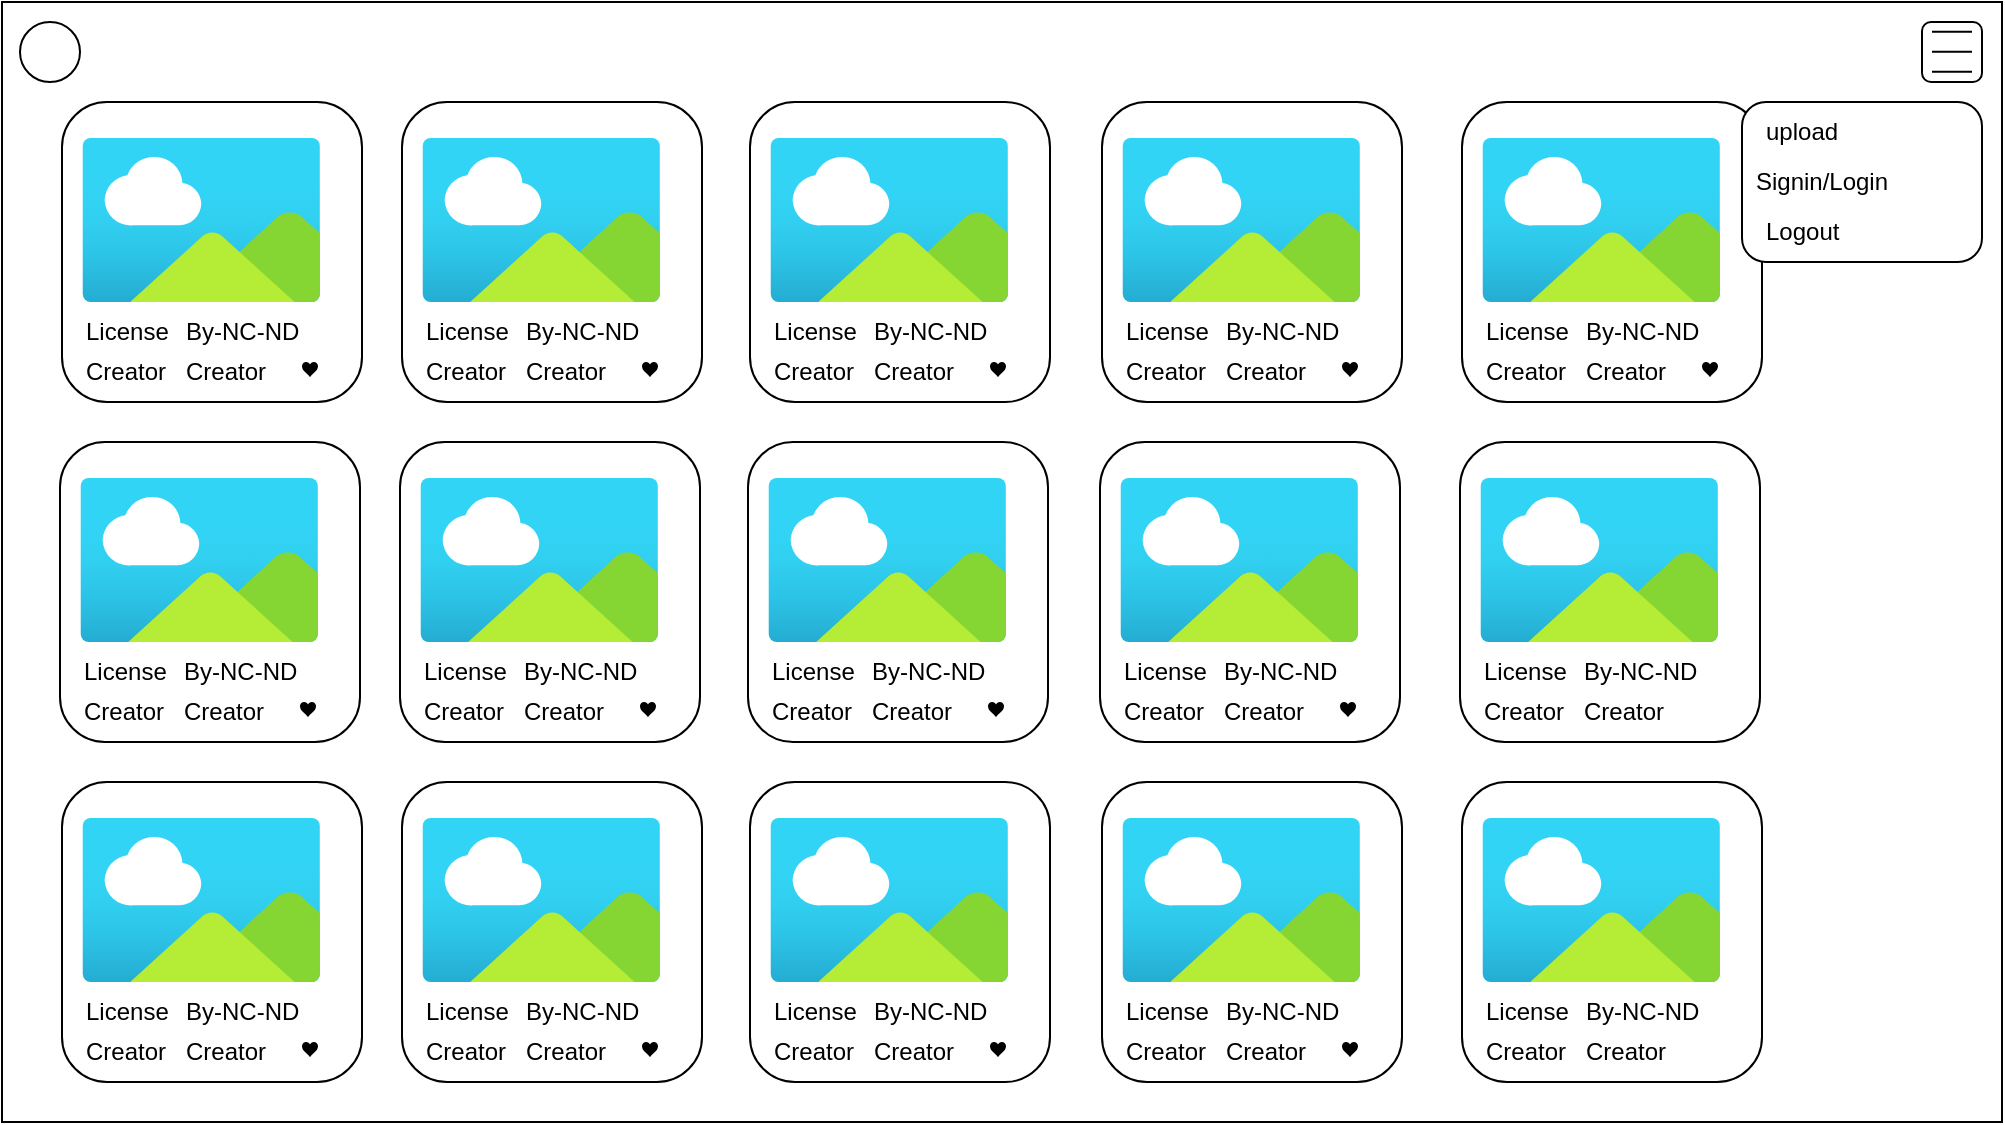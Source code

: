 <mxfile version="20.8.20" type="device"><diagram name="Page-1" id="AzPv5JRNmPdEXIAeTjAO"><mxGraphModel dx="2666" dy="972" grid="1" gridSize="10" guides="1" tooltips="1" connect="1" arrows="1" fold="1" page="1" pageScale="1" pageWidth="827" pageHeight="1169" math="0" shadow="0"><root><mxCell id="0"/><mxCell id="1" parent="0"/><mxCell id="rJbZHILLYhLJqfjokUGC-1" value="" style="rounded=0;whiteSpace=wrap;html=1;" vertex="1" parent="1"><mxGeometry x="40" y="160" width="1000" height="560" as="geometry"/></mxCell><mxCell id="rJbZHILLYhLJqfjokUGC-45" value="" style="rounded=1;whiteSpace=wrap;html=1;" vertex="1" parent="1"><mxGeometry x="770" y="210" width="150" height="150" as="geometry"/></mxCell><mxCell id="rJbZHILLYhLJqfjokUGC-46" value="" style="shape=mxgraph.signs.healthcare.heart_2;html=1;pointerEvents=1;fillColor=#000000;strokeColor=none;verticalLabelPosition=bottom;verticalAlign=top;align=center;" vertex="1" parent="1"><mxGeometry x="890" y="340" width="8" height="7.59" as="geometry"/></mxCell><mxCell id="rJbZHILLYhLJqfjokUGC-47" value="&lt;div align=&quot;left&quot;&gt;License&lt;/div&gt;" style="text;html=1;strokeColor=none;fillColor=none;align=left;verticalAlign=middle;whiteSpace=wrap;rounded=0;" vertex="1" parent="1"><mxGeometry x="780" y="310" width="60" height="30" as="geometry"/></mxCell><mxCell id="rJbZHILLYhLJqfjokUGC-48" value="&lt;div align=&quot;left&quot;&gt;Creator&lt;/div&gt;" style="text;html=1;strokeColor=none;fillColor=none;align=left;verticalAlign=middle;whiteSpace=wrap;rounded=0;" vertex="1" parent="1"><mxGeometry x="780" y="330" width="60" height="30" as="geometry"/></mxCell><mxCell id="rJbZHILLYhLJqfjokUGC-49" value="By-NC-ND" style="text;html=1;strokeColor=none;fillColor=none;align=left;verticalAlign=middle;whiteSpace=wrap;rounded=0;" vertex="1" parent="1"><mxGeometry x="830" y="310" width="60" height="30" as="geometry"/></mxCell><mxCell id="rJbZHILLYhLJqfjokUGC-50" value="&lt;div align=&quot;left&quot;&gt;Creator&lt;/div&gt;" style="text;html=1;strokeColor=none;fillColor=none;align=left;verticalAlign=middle;whiteSpace=wrap;rounded=0;" vertex="1" parent="1"><mxGeometry x="830" y="330" width="60" height="30" as="geometry"/></mxCell><mxCell id="rJbZHILLYhLJqfjokUGC-51" value="" style="aspect=fixed;html=1;points=[];align=center;image;fontSize=12;image=img/lib/azure2/general/Image.svg;" vertex="1" parent="1"><mxGeometry x="780" y="228" width="119.27" height="82" as="geometry"/></mxCell><mxCell id="rJbZHILLYhLJqfjokUGC-2" value="" style="rounded=1;whiteSpace=wrap;html=1;" vertex="1" parent="1"><mxGeometry x="1000" y="170" width="30" height="30" as="geometry"/></mxCell><mxCell id="rJbZHILLYhLJqfjokUGC-3" value="" style="endArrow=none;html=1;rounded=0;" edge="1" parent="1"><mxGeometry width="50" height="50" relative="1" as="geometry"><mxPoint x="1025" y="174.88" as="sourcePoint"/><mxPoint x="1005" y="174.88" as="targetPoint"/></mxGeometry></mxCell><mxCell id="rJbZHILLYhLJqfjokUGC-6" value="" style="endArrow=none;html=1;rounded=0;" edge="1" parent="1"><mxGeometry width="50" height="50" relative="1" as="geometry"><mxPoint x="1005" y="184.88" as="sourcePoint"/><mxPoint x="1025" y="184.88" as="targetPoint"/></mxGeometry></mxCell><mxCell id="rJbZHILLYhLJqfjokUGC-7" value="" style="endArrow=none;html=1;rounded=0;" edge="1" parent="1"><mxGeometry width="50" height="50" relative="1" as="geometry"><mxPoint x="1005" y="194.88" as="sourcePoint"/><mxPoint x="1025" y="194.88" as="targetPoint"/></mxGeometry></mxCell><mxCell id="rJbZHILLYhLJqfjokUGC-8" value="" style="rounded=1;whiteSpace=wrap;html=1;" vertex="1" parent="1"><mxGeometry x="910" y="210" width="120" height="80" as="geometry"/></mxCell><mxCell id="rJbZHILLYhLJqfjokUGC-9" value="upload" style="text;html=1;strokeColor=none;fillColor=none;align=left;verticalAlign=middle;whiteSpace=wrap;rounded=0;" vertex="1" parent="1"><mxGeometry x="920" y="210" width="60" height="30" as="geometry"/></mxCell><mxCell id="rJbZHILLYhLJqfjokUGC-10" value="Signin/Login" style="text;html=1;strokeColor=none;fillColor=none;align=center;verticalAlign=middle;whiteSpace=wrap;rounded=0;" vertex="1" parent="1"><mxGeometry x="920" y="235" width="60" height="30" as="geometry"/></mxCell><mxCell id="rJbZHILLYhLJqfjokUGC-11" value="Logout" style="text;html=1;strokeColor=none;fillColor=none;align=left;verticalAlign=middle;whiteSpace=wrap;rounded=0;" vertex="1" parent="1"><mxGeometry x="920" y="260" width="60" height="30" as="geometry"/></mxCell><mxCell id="rJbZHILLYhLJqfjokUGC-13" value="" style="rounded=1;whiteSpace=wrap;html=1;" vertex="1" parent="1"><mxGeometry x="70" y="210" width="150" height="150" as="geometry"/></mxCell><mxCell id="rJbZHILLYhLJqfjokUGC-14" value="" style="shape=mxgraph.signs.healthcare.heart_2;html=1;pointerEvents=1;fillColor=#000000;strokeColor=none;verticalLabelPosition=bottom;verticalAlign=top;align=center;" vertex="1" parent="1"><mxGeometry x="190" y="340" width="8" height="7.59" as="geometry"/></mxCell><mxCell id="rJbZHILLYhLJqfjokUGC-16" value="&lt;div align=&quot;left&quot;&gt;License&lt;/div&gt;" style="text;html=1;strokeColor=none;fillColor=none;align=left;verticalAlign=middle;whiteSpace=wrap;rounded=0;" vertex="1" parent="1"><mxGeometry x="80" y="310" width="60" height="30" as="geometry"/></mxCell><mxCell id="rJbZHILLYhLJqfjokUGC-17" value="&lt;div align=&quot;left&quot;&gt;Creator&lt;/div&gt;" style="text;html=1;strokeColor=none;fillColor=none;align=left;verticalAlign=middle;whiteSpace=wrap;rounded=0;" vertex="1" parent="1"><mxGeometry x="80" y="330" width="60" height="30" as="geometry"/></mxCell><mxCell id="rJbZHILLYhLJqfjokUGC-21" value="By-NC-ND" style="text;html=1;strokeColor=none;fillColor=none;align=left;verticalAlign=middle;whiteSpace=wrap;rounded=0;" vertex="1" parent="1"><mxGeometry x="130" y="310" width="60" height="30" as="geometry"/></mxCell><mxCell id="rJbZHILLYhLJqfjokUGC-22" value="&lt;div align=&quot;left&quot;&gt;Creator&lt;/div&gt;" style="text;html=1;strokeColor=none;fillColor=none;align=left;verticalAlign=middle;whiteSpace=wrap;rounded=0;" vertex="1" parent="1"><mxGeometry x="130" y="330" width="60" height="30" as="geometry"/></mxCell><mxCell id="rJbZHILLYhLJqfjokUGC-23" value="" style="aspect=fixed;html=1;points=[];align=center;image;fontSize=12;image=img/lib/azure2/general/Image.svg;" vertex="1" parent="1"><mxGeometry x="80" y="228" width="119.27" height="82" as="geometry"/></mxCell><mxCell id="rJbZHILLYhLJqfjokUGC-24" value="" style="rounded=1;whiteSpace=wrap;html=1;" vertex="1" parent="1"><mxGeometry x="240" y="210" width="150" height="150" as="geometry"/></mxCell><mxCell id="rJbZHILLYhLJqfjokUGC-25" value="" style="shape=mxgraph.signs.healthcare.heart_2;html=1;pointerEvents=1;fillColor=#000000;strokeColor=none;verticalLabelPosition=bottom;verticalAlign=top;align=center;" vertex="1" parent="1"><mxGeometry x="360" y="340" width="8" height="7.59" as="geometry"/></mxCell><mxCell id="rJbZHILLYhLJqfjokUGC-26" value="&lt;div align=&quot;left&quot;&gt;License&lt;/div&gt;" style="text;html=1;strokeColor=none;fillColor=none;align=left;verticalAlign=middle;whiteSpace=wrap;rounded=0;" vertex="1" parent="1"><mxGeometry x="250" y="310" width="60" height="30" as="geometry"/></mxCell><mxCell id="rJbZHILLYhLJqfjokUGC-27" value="&lt;div align=&quot;left&quot;&gt;Creator&lt;/div&gt;" style="text;html=1;strokeColor=none;fillColor=none;align=left;verticalAlign=middle;whiteSpace=wrap;rounded=0;" vertex="1" parent="1"><mxGeometry x="250" y="330" width="60" height="30" as="geometry"/></mxCell><mxCell id="rJbZHILLYhLJqfjokUGC-28" value="By-NC-ND" style="text;html=1;strokeColor=none;fillColor=none;align=left;verticalAlign=middle;whiteSpace=wrap;rounded=0;" vertex="1" parent="1"><mxGeometry x="300" y="310" width="60" height="30" as="geometry"/></mxCell><mxCell id="rJbZHILLYhLJqfjokUGC-29" value="&lt;div align=&quot;left&quot;&gt;Creator&lt;/div&gt;" style="text;html=1;strokeColor=none;fillColor=none;align=left;verticalAlign=middle;whiteSpace=wrap;rounded=0;" vertex="1" parent="1"><mxGeometry x="300" y="330" width="60" height="30" as="geometry"/></mxCell><mxCell id="rJbZHILLYhLJqfjokUGC-30" value="" style="aspect=fixed;html=1;points=[];align=center;image;fontSize=12;image=img/lib/azure2/general/Image.svg;" vertex="1" parent="1"><mxGeometry x="250" y="228" width="119.27" height="82" as="geometry"/></mxCell><mxCell id="rJbZHILLYhLJqfjokUGC-31" value="" style="rounded=1;whiteSpace=wrap;html=1;" vertex="1" parent="1"><mxGeometry x="414" y="210" width="150" height="150" as="geometry"/></mxCell><mxCell id="rJbZHILLYhLJqfjokUGC-32" value="" style="shape=mxgraph.signs.healthcare.heart_2;html=1;pointerEvents=1;fillColor=#000000;strokeColor=none;verticalLabelPosition=bottom;verticalAlign=top;align=center;" vertex="1" parent="1"><mxGeometry x="534" y="340" width="8" height="7.59" as="geometry"/></mxCell><mxCell id="rJbZHILLYhLJqfjokUGC-33" value="&lt;div align=&quot;left&quot;&gt;License&lt;/div&gt;" style="text;html=1;strokeColor=none;fillColor=none;align=left;verticalAlign=middle;whiteSpace=wrap;rounded=0;" vertex="1" parent="1"><mxGeometry x="424" y="310" width="60" height="30" as="geometry"/></mxCell><mxCell id="rJbZHILLYhLJqfjokUGC-34" value="&lt;div align=&quot;left&quot;&gt;Creator&lt;/div&gt;" style="text;html=1;strokeColor=none;fillColor=none;align=left;verticalAlign=middle;whiteSpace=wrap;rounded=0;" vertex="1" parent="1"><mxGeometry x="424" y="330" width="60" height="30" as="geometry"/></mxCell><mxCell id="rJbZHILLYhLJqfjokUGC-35" value="By-NC-ND" style="text;html=1;strokeColor=none;fillColor=none;align=left;verticalAlign=middle;whiteSpace=wrap;rounded=0;" vertex="1" parent="1"><mxGeometry x="474" y="310" width="60" height="30" as="geometry"/></mxCell><mxCell id="rJbZHILLYhLJqfjokUGC-36" value="&lt;div align=&quot;left&quot;&gt;Creator&lt;/div&gt;" style="text;html=1;strokeColor=none;fillColor=none;align=left;verticalAlign=middle;whiteSpace=wrap;rounded=0;" vertex="1" parent="1"><mxGeometry x="474" y="330" width="60" height="30" as="geometry"/></mxCell><mxCell id="rJbZHILLYhLJqfjokUGC-37" value="" style="aspect=fixed;html=1;points=[];align=center;image;fontSize=12;image=img/lib/azure2/general/Image.svg;" vertex="1" parent="1"><mxGeometry x="424" y="228" width="119.27" height="82" as="geometry"/></mxCell><mxCell id="rJbZHILLYhLJqfjokUGC-38" value="" style="rounded=1;whiteSpace=wrap;html=1;" vertex="1" parent="1"><mxGeometry x="590" y="210" width="150" height="150" as="geometry"/></mxCell><mxCell id="rJbZHILLYhLJqfjokUGC-39" value="" style="shape=mxgraph.signs.healthcare.heart_2;html=1;pointerEvents=1;fillColor=#000000;strokeColor=none;verticalLabelPosition=bottom;verticalAlign=top;align=center;" vertex="1" parent="1"><mxGeometry x="710" y="340" width="8" height="7.59" as="geometry"/></mxCell><mxCell id="rJbZHILLYhLJqfjokUGC-40" value="&lt;div align=&quot;left&quot;&gt;License&lt;/div&gt;" style="text;html=1;strokeColor=none;fillColor=none;align=left;verticalAlign=middle;whiteSpace=wrap;rounded=0;" vertex="1" parent="1"><mxGeometry x="600" y="310" width="60" height="30" as="geometry"/></mxCell><mxCell id="rJbZHILLYhLJqfjokUGC-41" value="&lt;div align=&quot;left&quot;&gt;Creator&lt;/div&gt;" style="text;html=1;strokeColor=none;fillColor=none;align=left;verticalAlign=middle;whiteSpace=wrap;rounded=0;" vertex="1" parent="1"><mxGeometry x="600" y="330" width="60" height="30" as="geometry"/></mxCell><mxCell id="rJbZHILLYhLJqfjokUGC-42" value="By-NC-ND" style="text;html=1;strokeColor=none;fillColor=none;align=left;verticalAlign=middle;whiteSpace=wrap;rounded=0;" vertex="1" parent="1"><mxGeometry x="650" y="310" width="60" height="30" as="geometry"/></mxCell><mxCell id="rJbZHILLYhLJqfjokUGC-43" value="&lt;div align=&quot;left&quot;&gt;Creator&lt;/div&gt;" style="text;html=1;strokeColor=none;fillColor=none;align=left;verticalAlign=middle;whiteSpace=wrap;rounded=0;" vertex="1" parent="1"><mxGeometry x="650" y="330" width="60" height="30" as="geometry"/></mxCell><mxCell id="rJbZHILLYhLJqfjokUGC-44" value="" style="aspect=fixed;html=1;points=[];align=center;image;fontSize=12;image=img/lib/azure2/general/Image.svg;" vertex="1" parent="1"><mxGeometry x="600" y="228" width="119.27" height="82" as="geometry"/></mxCell><mxCell id="rJbZHILLYhLJqfjokUGC-59" value="" style="rounded=1;whiteSpace=wrap;html=1;" vertex="1" parent="1"><mxGeometry x="769" y="380" width="150" height="150" as="geometry"/></mxCell><mxCell id="rJbZHILLYhLJqfjokUGC-60" value="&lt;div align=&quot;left&quot;&gt;License&lt;/div&gt;" style="text;html=1;strokeColor=none;fillColor=none;align=left;verticalAlign=middle;whiteSpace=wrap;rounded=0;" vertex="1" parent="1"><mxGeometry x="779" y="480" width="60" height="30" as="geometry"/></mxCell><mxCell id="rJbZHILLYhLJqfjokUGC-61" value="&lt;div align=&quot;left&quot;&gt;Creator&lt;/div&gt;" style="text;html=1;strokeColor=none;fillColor=none;align=left;verticalAlign=middle;whiteSpace=wrap;rounded=0;" vertex="1" parent="1"><mxGeometry x="779" y="500" width="60" height="30" as="geometry"/></mxCell><mxCell id="rJbZHILLYhLJqfjokUGC-62" value="By-NC-ND" style="text;html=1;strokeColor=none;fillColor=none;align=left;verticalAlign=middle;whiteSpace=wrap;rounded=0;" vertex="1" parent="1"><mxGeometry x="829" y="480" width="60" height="30" as="geometry"/></mxCell><mxCell id="rJbZHILLYhLJqfjokUGC-63" value="&lt;div align=&quot;left&quot;&gt;Creator&lt;/div&gt;" style="text;html=1;strokeColor=none;fillColor=none;align=left;verticalAlign=middle;whiteSpace=wrap;rounded=0;" vertex="1" parent="1"><mxGeometry x="829" y="500" width="60" height="30" as="geometry"/></mxCell><mxCell id="rJbZHILLYhLJqfjokUGC-64" value="" style="aspect=fixed;html=1;points=[];align=center;image;fontSize=12;image=img/lib/azure2/general/Image.svg;" vertex="1" parent="1"><mxGeometry x="779" y="398" width="119.27" height="82" as="geometry"/></mxCell><mxCell id="rJbZHILLYhLJqfjokUGC-65" value="" style="rounded=1;whiteSpace=wrap;html=1;" vertex="1" parent="1"><mxGeometry x="69" y="380" width="150" height="150" as="geometry"/></mxCell><mxCell id="rJbZHILLYhLJqfjokUGC-66" value="" style="shape=mxgraph.signs.healthcare.heart_2;html=1;pointerEvents=1;fillColor=#000000;strokeColor=none;verticalLabelPosition=bottom;verticalAlign=top;align=center;" vertex="1" parent="1"><mxGeometry x="189" y="510" width="8" height="7.59" as="geometry"/></mxCell><mxCell id="rJbZHILLYhLJqfjokUGC-67" value="&lt;div align=&quot;left&quot;&gt;License&lt;/div&gt;" style="text;html=1;strokeColor=none;fillColor=none;align=left;verticalAlign=middle;whiteSpace=wrap;rounded=0;" vertex="1" parent="1"><mxGeometry x="79" y="480" width="60" height="30" as="geometry"/></mxCell><mxCell id="rJbZHILLYhLJqfjokUGC-68" value="&lt;div align=&quot;left&quot;&gt;Creator&lt;/div&gt;" style="text;html=1;strokeColor=none;fillColor=none;align=left;verticalAlign=middle;whiteSpace=wrap;rounded=0;" vertex="1" parent="1"><mxGeometry x="79" y="500" width="60" height="30" as="geometry"/></mxCell><mxCell id="rJbZHILLYhLJqfjokUGC-69" value="By-NC-ND" style="text;html=1;strokeColor=none;fillColor=none;align=left;verticalAlign=middle;whiteSpace=wrap;rounded=0;" vertex="1" parent="1"><mxGeometry x="129" y="480" width="60" height="30" as="geometry"/></mxCell><mxCell id="rJbZHILLYhLJqfjokUGC-70" value="&lt;div align=&quot;left&quot;&gt;Creator&lt;/div&gt;" style="text;html=1;strokeColor=none;fillColor=none;align=left;verticalAlign=middle;whiteSpace=wrap;rounded=0;" vertex="1" parent="1"><mxGeometry x="129" y="500" width="60" height="30" as="geometry"/></mxCell><mxCell id="rJbZHILLYhLJqfjokUGC-71" value="" style="aspect=fixed;html=1;points=[];align=center;image;fontSize=12;image=img/lib/azure2/general/Image.svg;" vertex="1" parent="1"><mxGeometry x="79" y="398" width="119.27" height="82" as="geometry"/></mxCell><mxCell id="rJbZHILLYhLJqfjokUGC-72" value="" style="rounded=1;whiteSpace=wrap;html=1;" vertex="1" parent="1"><mxGeometry x="239" y="380" width="150" height="150" as="geometry"/></mxCell><mxCell id="rJbZHILLYhLJqfjokUGC-73" value="" style="shape=mxgraph.signs.healthcare.heart_2;html=1;pointerEvents=1;fillColor=#000000;strokeColor=none;verticalLabelPosition=bottom;verticalAlign=top;align=center;" vertex="1" parent="1"><mxGeometry x="359" y="510" width="8" height="7.59" as="geometry"/></mxCell><mxCell id="rJbZHILLYhLJqfjokUGC-74" value="&lt;div align=&quot;left&quot;&gt;License&lt;/div&gt;" style="text;html=1;strokeColor=none;fillColor=none;align=left;verticalAlign=middle;whiteSpace=wrap;rounded=0;" vertex="1" parent="1"><mxGeometry x="249" y="480" width="60" height="30" as="geometry"/></mxCell><mxCell id="rJbZHILLYhLJqfjokUGC-75" value="&lt;div align=&quot;left&quot;&gt;Creator&lt;/div&gt;" style="text;html=1;strokeColor=none;fillColor=none;align=left;verticalAlign=middle;whiteSpace=wrap;rounded=0;" vertex="1" parent="1"><mxGeometry x="249" y="500" width="60" height="30" as="geometry"/></mxCell><mxCell id="rJbZHILLYhLJqfjokUGC-76" value="By-NC-ND" style="text;html=1;strokeColor=none;fillColor=none;align=left;verticalAlign=middle;whiteSpace=wrap;rounded=0;" vertex="1" parent="1"><mxGeometry x="299" y="480" width="60" height="30" as="geometry"/></mxCell><mxCell id="rJbZHILLYhLJqfjokUGC-77" value="&lt;div align=&quot;left&quot;&gt;Creator&lt;/div&gt;" style="text;html=1;strokeColor=none;fillColor=none;align=left;verticalAlign=middle;whiteSpace=wrap;rounded=0;" vertex="1" parent="1"><mxGeometry x="299" y="500" width="60" height="30" as="geometry"/></mxCell><mxCell id="rJbZHILLYhLJqfjokUGC-78" value="" style="aspect=fixed;html=1;points=[];align=center;image;fontSize=12;image=img/lib/azure2/general/Image.svg;" vertex="1" parent="1"><mxGeometry x="249" y="398" width="119.27" height="82" as="geometry"/></mxCell><mxCell id="rJbZHILLYhLJqfjokUGC-79" value="" style="rounded=1;whiteSpace=wrap;html=1;" vertex="1" parent="1"><mxGeometry x="413" y="380" width="150" height="150" as="geometry"/></mxCell><mxCell id="rJbZHILLYhLJqfjokUGC-80" value="" style="shape=mxgraph.signs.healthcare.heart_2;html=1;pointerEvents=1;fillColor=#000000;strokeColor=none;verticalLabelPosition=bottom;verticalAlign=top;align=center;" vertex="1" parent="1"><mxGeometry x="533" y="510" width="8" height="7.59" as="geometry"/></mxCell><mxCell id="rJbZHILLYhLJqfjokUGC-81" value="&lt;div align=&quot;left&quot;&gt;License&lt;/div&gt;" style="text;html=1;strokeColor=none;fillColor=none;align=left;verticalAlign=middle;whiteSpace=wrap;rounded=0;" vertex="1" parent="1"><mxGeometry x="423" y="480" width="60" height="30" as="geometry"/></mxCell><mxCell id="rJbZHILLYhLJqfjokUGC-82" value="&lt;div align=&quot;left&quot;&gt;Creator&lt;/div&gt;" style="text;html=1;strokeColor=none;fillColor=none;align=left;verticalAlign=middle;whiteSpace=wrap;rounded=0;" vertex="1" parent="1"><mxGeometry x="423" y="500" width="60" height="30" as="geometry"/></mxCell><mxCell id="rJbZHILLYhLJqfjokUGC-83" value="By-NC-ND" style="text;html=1;strokeColor=none;fillColor=none;align=left;verticalAlign=middle;whiteSpace=wrap;rounded=0;" vertex="1" parent="1"><mxGeometry x="473" y="480" width="60" height="30" as="geometry"/></mxCell><mxCell id="rJbZHILLYhLJqfjokUGC-84" value="&lt;div align=&quot;left&quot;&gt;Creator&lt;/div&gt;" style="text;html=1;strokeColor=none;fillColor=none;align=left;verticalAlign=middle;whiteSpace=wrap;rounded=0;" vertex="1" parent="1"><mxGeometry x="473" y="500" width="60" height="30" as="geometry"/></mxCell><mxCell id="rJbZHILLYhLJqfjokUGC-85" value="" style="aspect=fixed;html=1;points=[];align=center;image;fontSize=12;image=img/lib/azure2/general/Image.svg;" vertex="1" parent="1"><mxGeometry x="423" y="398" width="119.27" height="82" as="geometry"/></mxCell><mxCell id="rJbZHILLYhLJqfjokUGC-86" value="" style="rounded=1;whiteSpace=wrap;html=1;" vertex="1" parent="1"><mxGeometry x="589" y="380" width="150" height="150" as="geometry"/></mxCell><mxCell id="rJbZHILLYhLJqfjokUGC-87" value="" style="shape=mxgraph.signs.healthcare.heart_2;html=1;pointerEvents=1;fillColor=#000000;strokeColor=none;verticalLabelPosition=bottom;verticalAlign=top;align=center;" vertex="1" parent="1"><mxGeometry x="709" y="510" width="8" height="7.59" as="geometry"/></mxCell><mxCell id="rJbZHILLYhLJqfjokUGC-88" value="&lt;div align=&quot;left&quot;&gt;License&lt;/div&gt;" style="text;html=1;strokeColor=none;fillColor=none;align=left;verticalAlign=middle;whiteSpace=wrap;rounded=0;" vertex="1" parent="1"><mxGeometry x="599" y="480" width="60" height="30" as="geometry"/></mxCell><mxCell id="rJbZHILLYhLJqfjokUGC-89" value="&lt;div align=&quot;left&quot;&gt;Creator&lt;/div&gt;" style="text;html=1;strokeColor=none;fillColor=none;align=left;verticalAlign=middle;whiteSpace=wrap;rounded=0;" vertex="1" parent="1"><mxGeometry x="599" y="500" width="60" height="30" as="geometry"/></mxCell><mxCell id="rJbZHILLYhLJqfjokUGC-90" value="By-NC-ND" style="text;html=1;strokeColor=none;fillColor=none;align=left;verticalAlign=middle;whiteSpace=wrap;rounded=0;" vertex="1" parent="1"><mxGeometry x="649" y="480" width="60" height="30" as="geometry"/></mxCell><mxCell id="rJbZHILLYhLJqfjokUGC-91" value="&lt;div align=&quot;left&quot;&gt;Creator&lt;/div&gt;" style="text;html=1;strokeColor=none;fillColor=none;align=left;verticalAlign=middle;whiteSpace=wrap;rounded=0;" vertex="1" parent="1"><mxGeometry x="649" y="500" width="60" height="30" as="geometry"/></mxCell><mxCell id="rJbZHILLYhLJqfjokUGC-92" value="" style="aspect=fixed;html=1;points=[];align=center;image;fontSize=12;image=img/lib/azure2/general/Image.svg;" vertex="1" parent="1"><mxGeometry x="599" y="398" width="119.27" height="82" as="geometry"/></mxCell><mxCell id="rJbZHILLYhLJqfjokUGC-93" value="" style="rounded=1;whiteSpace=wrap;html=1;" vertex="1" parent="1"><mxGeometry x="770" y="550" width="150" height="150" as="geometry"/></mxCell><mxCell id="rJbZHILLYhLJqfjokUGC-94" value="&lt;div align=&quot;left&quot;&gt;License&lt;/div&gt;" style="text;html=1;strokeColor=none;fillColor=none;align=left;verticalAlign=middle;whiteSpace=wrap;rounded=0;" vertex="1" parent="1"><mxGeometry x="780" y="650" width="60" height="30" as="geometry"/></mxCell><mxCell id="rJbZHILLYhLJqfjokUGC-95" value="&lt;div align=&quot;left&quot;&gt;Creator&lt;/div&gt;" style="text;html=1;strokeColor=none;fillColor=none;align=left;verticalAlign=middle;whiteSpace=wrap;rounded=0;" vertex="1" parent="1"><mxGeometry x="780" y="670" width="60" height="30" as="geometry"/></mxCell><mxCell id="rJbZHILLYhLJqfjokUGC-96" value="By-NC-ND" style="text;html=1;strokeColor=none;fillColor=none;align=left;verticalAlign=middle;whiteSpace=wrap;rounded=0;" vertex="1" parent="1"><mxGeometry x="830" y="650" width="60" height="30" as="geometry"/></mxCell><mxCell id="rJbZHILLYhLJqfjokUGC-97" value="&lt;div align=&quot;left&quot;&gt;Creator&lt;/div&gt;" style="text;html=1;strokeColor=none;fillColor=none;align=left;verticalAlign=middle;whiteSpace=wrap;rounded=0;" vertex="1" parent="1"><mxGeometry x="830" y="670" width="60" height="30" as="geometry"/></mxCell><mxCell id="rJbZHILLYhLJqfjokUGC-98" value="" style="aspect=fixed;html=1;points=[];align=center;image;fontSize=12;image=img/lib/azure2/general/Image.svg;" vertex="1" parent="1"><mxGeometry x="780" y="568" width="119.27" height="82" as="geometry"/></mxCell><mxCell id="rJbZHILLYhLJqfjokUGC-99" value="" style="rounded=1;whiteSpace=wrap;html=1;" vertex="1" parent="1"><mxGeometry x="70" y="550" width="150" height="150" as="geometry"/></mxCell><mxCell id="rJbZHILLYhLJqfjokUGC-100" value="" style="shape=mxgraph.signs.healthcare.heart_2;html=1;pointerEvents=1;fillColor=#000000;strokeColor=none;verticalLabelPosition=bottom;verticalAlign=top;align=center;" vertex="1" parent="1"><mxGeometry x="190" y="680" width="8" height="7.59" as="geometry"/></mxCell><mxCell id="rJbZHILLYhLJqfjokUGC-101" value="&lt;div align=&quot;left&quot;&gt;License&lt;/div&gt;" style="text;html=1;strokeColor=none;fillColor=none;align=left;verticalAlign=middle;whiteSpace=wrap;rounded=0;" vertex="1" parent="1"><mxGeometry x="80" y="650" width="60" height="30" as="geometry"/></mxCell><mxCell id="rJbZHILLYhLJqfjokUGC-102" value="&lt;div align=&quot;left&quot;&gt;Creator&lt;/div&gt;" style="text;html=1;strokeColor=none;fillColor=none;align=left;verticalAlign=middle;whiteSpace=wrap;rounded=0;" vertex="1" parent="1"><mxGeometry x="80" y="670" width="60" height="30" as="geometry"/></mxCell><mxCell id="rJbZHILLYhLJqfjokUGC-103" value="By-NC-ND" style="text;html=1;strokeColor=none;fillColor=none;align=left;verticalAlign=middle;whiteSpace=wrap;rounded=0;" vertex="1" parent="1"><mxGeometry x="130" y="650" width="60" height="30" as="geometry"/></mxCell><mxCell id="rJbZHILLYhLJqfjokUGC-104" value="&lt;div align=&quot;left&quot;&gt;Creator&lt;/div&gt;" style="text;html=1;strokeColor=none;fillColor=none;align=left;verticalAlign=middle;whiteSpace=wrap;rounded=0;" vertex="1" parent="1"><mxGeometry x="130" y="670" width="60" height="30" as="geometry"/></mxCell><mxCell id="rJbZHILLYhLJqfjokUGC-105" value="" style="aspect=fixed;html=1;points=[];align=center;image;fontSize=12;image=img/lib/azure2/general/Image.svg;" vertex="1" parent="1"><mxGeometry x="80" y="568" width="119.27" height="82" as="geometry"/></mxCell><mxCell id="rJbZHILLYhLJqfjokUGC-106" value="" style="rounded=1;whiteSpace=wrap;html=1;" vertex="1" parent="1"><mxGeometry x="240" y="550" width="150" height="150" as="geometry"/></mxCell><mxCell id="rJbZHILLYhLJqfjokUGC-107" value="" style="shape=mxgraph.signs.healthcare.heart_2;html=1;pointerEvents=1;fillColor=#000000;strokeColor=none;verticalLabelPosition=bottom;verticalAlign=top;align=center;" vertex="1" parent="1"><mxGeometry x="360" y="680" width="8" height="7.59" as="geometry"/></mxCell><mxCell id="rJbZHILLYhLJqfjokUGC-108" value="&lt;div align=&quot;left&quot;&gt;License&lt;/div&gt;" style="text;html=1;strokeColor=none;fillColor=none;align=left;verticalAlign=middle;whiteSpace=wrap;rounded=0;" vertex="1" parent="1"><mxGeometry x="250" y="650" width="60" height="30" as="geometry"/></mxCell><mxCell id="rJbZHILLYhLJqfjokUGC-109" value="&lt;div align=&quot;left&quot;&gt;Creator&lt;/div&gt;" style="text;html=1;strokeColor=none;fillColor=none;align=left;verticalAlign=middle;whiteSpace=wrap;rounded=0;" vertex="1" parent="1"><mxGeometry x="250" y="670" width="60" height="30" as="geometry"/></mxCell><mxCell id="rJbZHILLYhLJqfjokUGC-110" value="By-NC-ND" style="text;html=1;strokeColor=none;fillColor=none;align=left;verticalAlign=middle;whiteSpace=wrap;rounded=0;" vertex="1" parent="1"><mxGeometry x="300" y="650" width="60" height="30" as="geometry"/></mxCell><mxCell id="rJbZHILLYhLJqfjokUGC-111" value="&lt;div align=&quot;left&quot;&gt;Creator&lt;/div&gt;" style="text;html=1;strokeColor=none;fillColor=none;align=left;verticalAlign=middle;whiteSpace=wrap;rounded=0;" vertex="1" parent="1"><mxGeometry x="300" y="670" width="60" height="30" as="geometry"/></mxCell><mxCell id="rJbZHILLYhLJqfjokUGC-112" value="" style="aspect=fixed;html=1;points=[];align=center;image;fontSize=12;image=img/lib/azure2/general/Image.svg;" vertex="1" parent="1"><mxGeometry x="250" y="568" width="119.27" height="82" as="geometry"/></mxCell><mxCell id="rJbZHILLYhLJqfjokUGC-113" value="" style="rounded=1;whiteSpace=wrap;html=1;" vertex="1" parent="1"><mxGeometry x="414" y="550" width="150" height="150" as="geometry"/></mxCell><mxCell id="rJbZHILLYhLJqfjokUGC-114" value="" style="shape=mxgraph.signs.healthcare.heart_2;html=1;pointerEvents=1;fillColor=#000000;strokeColor=none;verticalLabelPosition=bottom;verticalAlign=top;align=center;" vertex="1" parent="1"><mxGeometry x="534" y="680" width="8" height="7.59" as="geometry"/></mxCell><mxCell id="rJbZHILLYhLJqfjokUGC-115" value="&lt;div align=&quot;left&quot;&gt;License&lt;/div&gt;" style="text;html=1;strokeColor=none;fillColor=none;align=left;verticalAlign=middle;whiteSpace=wrap;rounded=0;" vertex="1" parent="1"><mxGeometry x="424" y="650" width="60" height="30" as="geometry"/></mxCell><mxCell id="rJbZHILLYhLJqfjokUGC-116" value="&lt;div align=&quot;left&quot;&gt;Creator&lt;/div&gt;" style="text;html=1;strokeColor=none;fillColor=none;align=left;verticalAlign=middle;whiteSpace=wrap;rounded=0;" vertex="1" parent="1"><mxGeometry x="424" y="670" width="60" height="30" as="geometry"/></mxCell><mxCell id="rJbZHILLYhLJqfjokUGC-117" value="By-NC-ND" style="text;html=1;strokeColor=none;fillColor=none;align=left;verticalAlign=middle;whiteSpace=wrap;rounded=0;" vertex="1" parent="1"><mxGeometry x="474" y="650" width="60" height="30" as="geometry"/></mxCell><mxCell id="rJbZHILLYhLJqfjokUGC-118" value="&lt;div align=&quot;left&quot;&gt;Creator&lt;/div&gt;" style="text;html=1;strokeColor=none;fillColor=none;align=left;verticalAlign=middle;whiteSpace=wrap;rounded=0;" vertex="1" parent="1"><mxGeometry x="474" y="670" width="60" height="30" as="geometry"/></mxCell><mxCell id="rJbZHILLYhLJqfjokUGC-119" value="" style="aspect=fixed;html=1;points=[];align=center;image;fontSize=12;image=img/lib/azure2/general/Image.svg;" vertex="1" parent="1"><mxGeometry x="424" y="568" width="119.27" height="82" as="geometry"/></mxCell><mxCell id="rJbZHILLYhLJqfjokUGC-120" value="" style="rounded=1;whiteSpace=wrap;html=1;" vertex="1" parent="1"><mxGeometry x="590" y="550" width="150" height="150" as="geometry"/></mxCell><mxCell id="rJbZHILLYhLJqfjokUGC-121" value="" style="shape=mxgraph.signs.healthcare.heart_2;html=1;pointerEvents=1;fillColor=#000000;strokeColor=none;verticalLabelPosition=bottom;verticalAlign=top;align=center;" vertex="1" parent="1"><mxGeometry x="710" y="680" width="8" height="7.59" as="geometry"/></mxCell><mxCell id="rJbZHILLYhLJqfjokUGC-122" value="&lt;div align=&quot;left&quot;&gt;License&lt;/div&gt;" style="text;html=1;strokeColor=none;fillColor=none;align=left;verticalAlign=middle;whiteSpace=wrap;rounded=0;" vertex="1" parent="1"><mxGeometry x="600" y="650" width="60" height="30" as="geometry"/></mxCell><mxCell id="rJbZHILLYhLJqfjokUGC-123" value="&lt;div align=&quot;left&quot;&gt;Creator&lt;/div&gt;" style="text;html=1;strokeColor=none;fillColor=none;align=left;verticalAlign=middle;whiteSpace=wrap;rounded=0;" vertex="1" parent="1"><mxGeometry x="600" y="670" width="60" height="30" as="geometry"/></mxCell><mxCell id="rJbZHILLYhLJqfjokUGC-124" value="By-NC-ND" style="text;html=1;strokeColor=none;fillColor=none;align=left;verticalAlign=middle;whiteSpace=wrap;rounded=0;" vertex="1" parent="1"><mxGeometry x="650" y="650" width="60" height="30" as="geometry"/></mxCell><mxCell id="rJbZHILLYhLJqfjokUGC-125" value="&lt;div align=&quot;left&quot;&gt;Creator&lt;/div&gt;" style="text;html=1;strokeColor=none;fillColor=none;align=left;verticalAlign=middle;whiteSpace=wrap;rounded=0;" vertex="1" parent="1"><mxGeometry x="650" y="670" width="60" height="30" as="geometry"/></mxCell><mxCell id="rJbZHILLYhLJqfjokUGC-126" value="" style="aspect=fixed;html=1;points=[];align=center;image;fontSize=12;image=img/lib/azure2/general/Image.svg;" vertex="1" parent="1"><mxGeometry x="600" y="568" width="119.27" height="82" as="geometry"/></mxCell><mxCell id="rJbZHILLYhLJqfjokUGC-127" value="" style="ellipse;whiteSpace=wrap;html=1;aspect=fixed;" vertex="1" parent="1"><mxGeometry x="49" y="170" width="30" height="30" as="geometry"/></mxCell></root></mxGraphModel></diagram></mxfile>